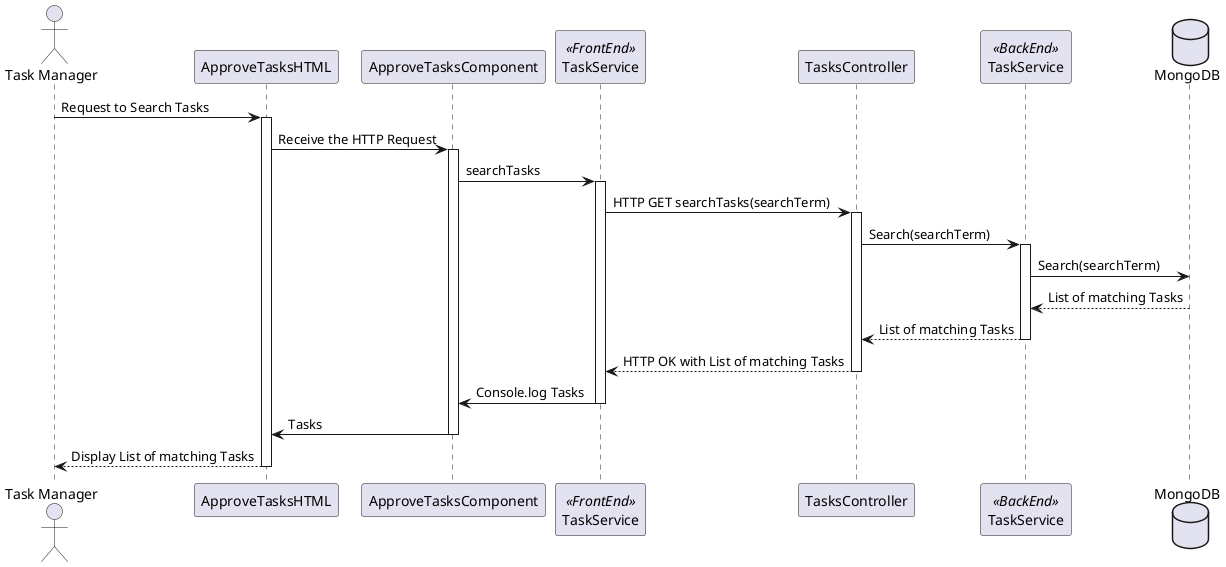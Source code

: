 @startuml
actor "Task Manager" as user
participant "ApproveTasksHTML" as ui
participant "ApproveTasksComponent" as component
participant "TaskService" as servicefe <<FrontEnd>>
participant "TasksController" as controller
participant "TaskService" as service <<BackEnd>>


database "MongoDB" as db

user -> ui: Request to Search Tasks
activate ui
ui -> component: Receive the HTTP Request
activate component
component -> servicefe: searchTasks
activate servicefe
servicefe -> controller: HTTP GET searchTasks(searchTerm)
activate controller
controller -> service: Search(searchTerm)
activate service
service -> db: Search(searchTerm)
db --> service: List of matching Tasks
service --> controller: List of matching Tasks
deactivate service
controller --> servicefe: HTTP OK with List of matching Tasks
deactivate controller
servicefe -> component: Console.log Tasks
deactivate servicefe
component -> ui: Tasks
deactivate component
ui --> user: Display List of matching Tasks

deactivate ui

@enduml